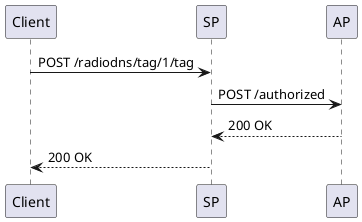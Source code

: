 @startuml

participant "Client"
participant "SP"
participant "AP"

Client -> SP: POST /radiodns/tag/1/tag
SP -> AP: POST /authorized
SP <-- AP: 200 OK
Client <-- SP: 200 OK

@enduml
